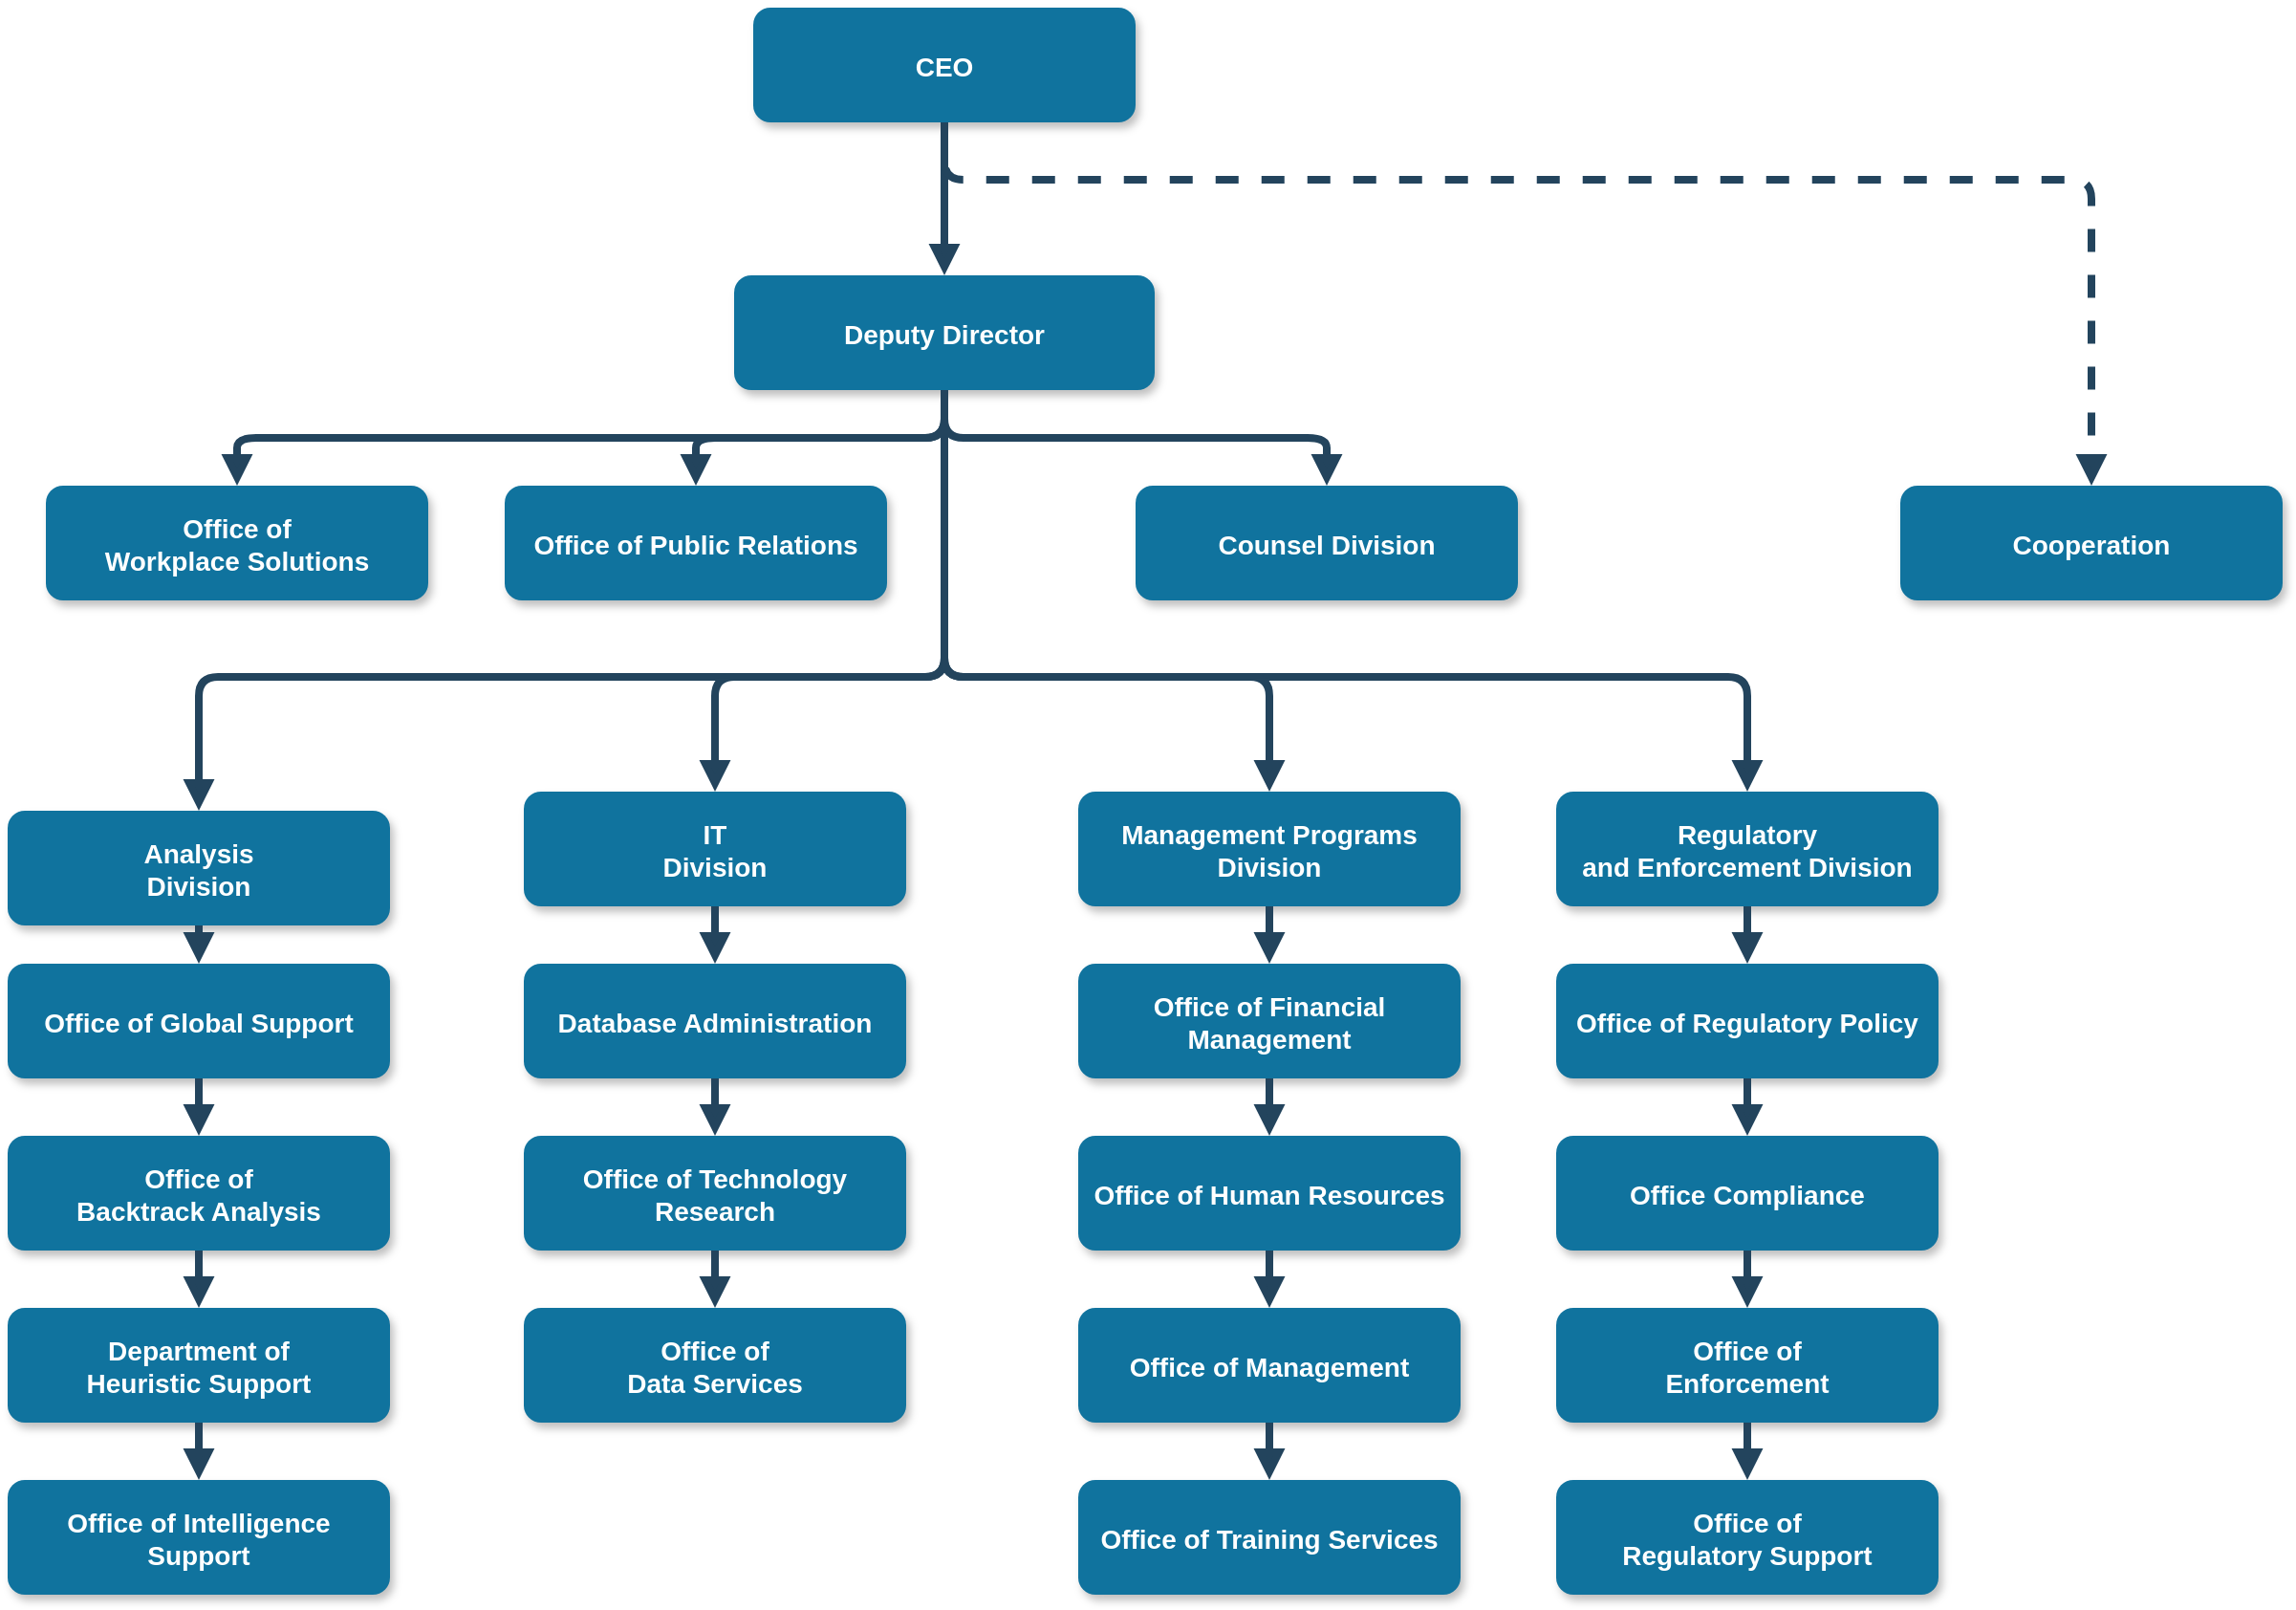 <mxfile version="27.1.4">
  <diagram name="第 1 页" id="kqHdrN4od0cBt-3KA9cu">
    <mxGraphModel dx="929" dy="610" grid="1" gridSize="10" guides="1" tooltips="1" connect="1" arrows="1" fold="1" page="1" pageScale="1" pageWidth="4681" pageHeight="3300" math="0" shadow="0">
      <root>
        <mxCell id="0" />
        <mxCell id="1" parent="0" />
        <mxCell id="o7C8HQMk-iR7qLr1qJ_h-2" value="CEO" style="rounded=1;fillColor=#10739E;strokeColor=none;shadow=1;gradientColor=none;fontStyle=1;fontColor=#FFFFFF;fontSize=14;" vertex="1" parent="1">
          <mxGeometry x="770" y="130" width="200" height="60" as="geometry" />
        </mxCell>
        <mxCell id="o7C8HQMk-iR7qLr1qJ_h-3" value="Deputy Director" style="rounded=1;fillColor=#10739E;strokeColor=none;shadow=1;gradientColor=none;fontStyle=1;fontColor=#FFFFFF;fontSize=14;" vertex="1" parent="1">
          <mxGeometry x="760" y="270" width="220" height="60" as="geometry" />
        </mxCell>
        <mxCell id="o7C8HQMk-iR7qLr1qJ_h-4" value="Office of &#xa;Workplace Solutions" style="rounded=1;fillColor=#10739E;strokeColor=none;shadow=1;gradientColor=none;fontStyle=1;fontColor=#FFFFFF;fontSize=14;" vertex="1" parent="1">
          <mxGeometry x="400" y="380" width="200" height="60" as="geometry" />
        </mxCell>
        <mxCell id="o7C8HQMk-iR7qLr1qJ_h-5" value="Office of Public Relations" style="rounded=1;fillColor=#10739E;strokeColor=none;shadow=1;gradientColor=none;fontStyle=1;fontColor=#FFFFFF;fontSize=14;" vertex="1" parent="1">
          <mxGeometry x="640" y="380" width="200" height="60" as="geometry" />
        </mxCell>
        <mxCell id="o7C8HQMk-iR7qLr1qJ_h-6" value="Counsel Division" style="rounded=1;fillColor=#10739E;strokeColor=none;shadow=1;gradientColor=none;fontStyle=1;fontColor=#FFFFFF;fontSize=14;" vertex="1" parent="1">
          <mxGeometry x="970" y="380" width="200" height="60" as="geometry" />
        </mxCell>
        <mxCell id="o7C8HQMk-iR7qLr1qJ_h-7" value="Cooperation" style="rounded=1;fillColor=#10739E;strokeColor=none;shadow=1;gradientColor=none;fontStyle=1;fontColor=#FFFFFF;fontSize=14;" vertex="1" parent="1">
          <mxGeometry x="1370" y="380" width="200" height="60" as="geometry" />
        </mxCell>
        <mxCell id="o7C8HQMk-iR7qLr1qJ_h-8" value="Analysis &#xa;Division" style="rounded=1;fillColor=#10739E;strokeColor=none;shadow=1;gradientColor=none;fontStyle=1;fontColor=#FFFFFF;fontSize=14;" vertex="1" parent="1">
          <mxGeometry x="380" y="550" width="200" height="60" as="geometry" />
        </mxCell>
        <mxCell id="o7C8HQMk-iR7qLr1qJ_h-9" value="Office of Global Support" style="rounded=1;fillColor=#10739E;strokeColor=none;shadow=1;gradientColor=none;fontStyle=1;fontColor=#FFFFFF;fontSize=14;" vertex="1" parent="1">
          <mxGeometry x="380" y="630" width="200" height="60" as="geometry" />
        </mxCell>
        <mxCell id="o7C8HQMk-iR7qLr1qJ_h-10" value="Office of &#xa;Backtrack Analysis" style="rounded=1;fillColor=#10739E;strokeColor=none;shadow=1;gradientColor=none;fontStyle=1;fontColor=#FFFFFF;fontSize=14;" vertex="1" parent="1">
          <mxGeometry x="380" y="720" width="200" height="60" as="geometry" />
        </mxCell>
        <mxCell id="o7C8HQMk-iR7qLr1qJ_h-11" value="Department of &#xa;Heuristic Support" style="rounded=1;fillColor=#10739E;strokeColor=none;shadow=1;gradientColor=none;fontStyle=1;fontColor=#FFFFFF;fontSize=14;" vertex="1" parent="1">
          <mxGeometry x="380" y="810" width="200" height="60" as="geometry" />
        </mxCell>
        <mxCell id="o7C8HQMk-iR7qLr1qJ_h-12" value="Office of Intelligence &#xa;Support" style="rounded=1;fillColor=#10739E;strokeColor=none;shadow=1;gradientColor=none;fontStyle=1;fontColor=#FFFFFF;fontSize=14;" vertex="1" parent="1">
          <mxGeometry x="380" y="900" width="200" height="60" as="geometry" />
        </mxCell>
        <mxCell id="o7C8HQMk-iR7qLr1qJ_h-13" value="IT&#xa;Division" style="rounded=1;fillColor=#10739E;strokeColor=none;shadow=1;gradientColor=none;fontStyle=1;fontColor=#FFFFFF;fontSize=14;" vertex="1" parent="1">
          <mxGeometry x="650" y="540" width="200" height="60" as="geometry" />
        </mxCell>
        <mxCell id="o7C8HQMk-iR7qLr1qJ_h-14" value="Database Administration" style="rounded=1;fillColor=#10739E;strokeColor=none;shadow=1;gradientColor=none;fontStyle=1;fontColor=#FFFFFF;fontSize=14;" vertex="1" parent="1">
          <mxGeometry x="650" y="630" width="200" height="60" as="geometry" />
        </mxCell>
        <mxCell id="o7C8HQMk-iR7qLr1qJ_h-15" value="Office of Technology &#xa;Research" style="rounded=1;fillColor=#10739E;strokeColor=none;shadow=1;gradientColor=none;fontStyle=1;fontColor=#FFFFFF;fontSize=14;" vertex="1" parent="1">
          <mxGeometry x="650" y="720" width="200" height="60" as="geometry" />
        </mxCell>
        <mxCell id="o7C8HQMk-iR7qLr1qJ_h-16" value="Office of&#xa;Data Services" style="rounded=1;fillColor=#10739E;strokeColor=none;shadow=1;gradientColor=none;fontStyle=1;fontColor=#FFFFFF;fontSize=14;" vertex="1" parent="1">
          <mxGeometry x="650" y="810" width="200" height="60" as="geometry" />
        </mxCell>
        <mxCell id="o7C8HQMk-iR7qLr1qJ_h-17" value="Management Programs &#xa;Division" style="rounded=1;fillColor=#10739E;strokeColor=none;shadow=1;gradientColor=none;fontStyle=1;fontColor=#FFFFFF;fontSize=14;" vertex="1" parent="1">
          <mxGeometry x="940" y="540" width="200" height="60" as="geometry" />
        </mxCell>
        <mxCell id="o7C8HQMk-iR7qLr1qJ_h-18" value="Office of Financial &#xa;Management" style="rounded=1;fillColor=#10739E;strokeColor=none;shadow=1;gradientColor=none;fontStyle=1;fontColor=#FFFFFF;fontSize=14;" vertex="1" parent="1">
          <mxGeometry x="940" y="630" width="200" height="60" as="geometry" />
        </mxCell>
        <mxCell id="o7C8HQMk-iR7qLr1qJ_h-19" value="Office of Human Resources" style="rounded=1;fillColor=#10739E;strokeColor=none;shadow=1;gradientColor=none;fontStyle=1;fontColor=#FFFFFF;fontSize=14;" vertex="1" parent="1">
          <mxGeometry x="940" y="720" width="200" height="60" as="geometry" />
        </mxCell>
        <mxCell id="o7C8HQMk-iR7qLr1qJ_h-20" value="Office of Management " style="rounded=1;fillColor=#10739E;strokeColor=none;shadow=1;gradientColor=none;fontStyle=1;fontColor=#FFFFFF;fontSize=14;" vertex="1" parent="1">
          <mxGeometry x="940" y="810" width="200" height="60" as="geometry" />
        </mxCell>
        <mxCell id="o7C8HQMk-iR7qLr1qJ_h-21" value="Office of Training Services" style="rounded=1;fillColor=#10739E;strokeColor=none;shadow=1;gradientColor=none;fontStyle=1;fontColor=#FFFFFF;fontSize=14;" vertex="1" parent="1">
          <mxGeometry x="940" y="900" width="200" height="60" as="geometry" />
        </mxCell>
        <mxCell id="o7C8HQMk-iR7qLr1qJ_h-22" value="Regulatory &#xa;and Enforcement Division" style="rounded=1;fillColor=#10739E;strokeColor=none;shadow=1;gradientColor=none;fontStyle=1;fontColor=#FFFFFF;fontSize=14;" vertex="1" parent="1">
          <mxGeometry x="1190" y="540" width="200" height="60" as="geometry" />
        </mxCell>
        <mxCell id="o7C8HQMk-iR7qLr1qJ_h-23" value="Office of Regulatory Policy" style="rounded=1;fillColor=#10739E;strokeColor=none;shadow=1;gradientColor=none;fontStyle=1;fontColor=#FFFFFF;fontSize=14;" vertex="1" parent="1">
          <mxGeometry x="1190" y="630" width="200" height="60" as="geometry" />
        </mxCell>
        <mxCell id="o7C8HQMk-iR7qLr1qJ_h-24" value="Office Compliance" style="rounded=1;fillColor=#10739E;strokeColor=none;shadow=1;gradientColor=none;fontStyle=1;fontColor=#FFFFFF;fontSize=14;" vertex="1" parent="1">
          <mxGeometry x="1190" y="720" width="200" height="60" as="geometry" />
        </mxCell>
        <mxCell id="o7C8HQMk-iR7qLr1qJ_h-25" value="Office of &#xa;Enforcement" style="rounded=1;fillColor=#10739E;strokeColor=none;shadow=1;gradientColor=none;fontStyle=1;fontColor=#FFFFFF;fontSize=14;" vertex="1" parent="1">
          <mxGeometry x="1190" y="810" width="200" height="60" as="geometry" />
        </mxCell>
        <mxCell id="o7C8HQMk-iR7qLr1qJ_h-26" value="Office of&#xa; Regulatory Support" style="rounded=1;fillColor=#10739E;strokeColor=none;shadow=1;gradientColor=none;fontStyle=1;fontColor=#FFFFFF;fontSize=14;" vertex="1" parent="1">
          <mxGeometry x="1190" y="900" width="200" height="60" as="geometry" />
        </mxCell>
        <mxCell id="o7C8HQMk-iR7qLr1qJ_h-27" value="" style="edgeStyle=elbowEdgeStyle;elbow=vertical;strokeWidth=4;endArrow=block;endFill=1;fontStyle=1;strokeColor=#23445D;" edge="1" parent="1" source="o7C8HQMk-iR7qLr1qJ_h-2" target="o7C8HQMk-iR7qLr1qJ_h-3">
          <mxGeometry x="22" y="165.5" width="100" height="100" as="geometry">
            <mxPoint x="120" y="190" as="sourcePoint" />
            <mxPoint x="220" y="90" as="targetPoint" />
          </mxGeometry>
        </mxCell>
        <mxCell id="o7C8HQMk-iR7qLr1qJ_h-28" value="" style="edgeStyle=elbowEdgeStyle;elbow=vertical;strokeWidth=4;endArrow=block;endFill=1;fontStyle=1;strokeColor=#23445D;" edge="1" parent="1" source="o7C8HQMk-iR7qLr1qJ_h-3" target="o7C8HQMk-iR7qLr1qJ_h-5">
          <mxGeometry x="22" y="165.5" width="100" height="100" as="geometry">
            <mxPoint x="120" y="190" as="sourcePoint" />
            <mxPoint x="220" y="90" as="targetPoint" />
          </mxGeometry>
        </mxCell>
        <mxCell id="o7C8HQMk-iR7qLr1qJ_h-29" value="" style="edgeStyle=elbowEdgeStyle;elbow=vertical;strokeWidth=4;endArrow=block;endFill=1;fontStyle=1;strokeColor=#23445D;" edge="1" parent="1" source="o7C8HQMk-iR7qLr1qJ_h-3" target="o7C8HQMk-iR7qLr1qJ_h-4">
          <mxGeometry x="22" y="165.5" width="100" height="100" as="geometry">
            <mxPoint x="120" y="190" as="sourcePoint" />
            <mxPoint x="220" y="90" as="targetPoint" />
          </mxGeometry>
        </mxCell>
        <mxCell id="o7C8HQMk-iR7qLr1qJ_h-30" value="" style="edgeStyle=elbowEdgeStyle;elbow=vertical;strokeWidth=4;endArrow=block;endFill=1;fontStyle=1;strokeColor=#23445D;" edge="1" parent="1" source="o7C8HQMk-iR7qLr1qJ_h-3" target="o7C8HQMk-iR7qLr1qJ_h-6">
          <mxGeometry x="22" y="165.5" width="100" height="100" as="geometry">
            <mxPoint x="120" y="190" as="sourcePoint" />
            <mxPoint x="220" y="90" as="targetPoint" />
          </mxGeometry>
        </mxCell>
        <mxCell id="o7C8HQMk-iR7qLr1qJ_h-31" value="" style="edgeStyle=elbowEdgeStyle;elbow=vertical;strokeWidth=4;endArrow=block;endFill=1;fontStyle=1;dashed=1;strokeColor=#23445D;" edge="1" parent="1" source="o7C8HQMk-iR7qLr1qJ_h-2" target="o7C8HQMk-iR7qLr1qJ_h-7">
          <mxGeometry x="22" y="165.5" width="100" height="100" as="geometry">
            <mxPoint x="120" y="190" as="sourcePoint" />
            <mxPoint x="220" y="90" as="targetPoint" />
            <Array as="points">
              <mxPoint x="1160" y="220" />
            </Array>
          </mxGeometry>
        </mxCell>
        <mxCell id="o7C8HQMk-iR7qLr1qJ_h-32" value="" style="edgeStyle=elbowEdgeStyle;elbow=vertical;strokeWidth=4;endArrow=block;endFill=1;fontStyle=1;strokeColor=#23445D;" edge="1" parent="1" source="o7C8HQMk-iR7qLr1qJ_h-3" target="o7C8HQMk-iR7qLr1qJ_h-8">
          <mxGeometry x="22" y="165.5" width="100" height="100" as="geometry">
            <mxPoint x="120" y="190" as="sourcePoint" />
            <mxPoint x="220" y="90" as="targetPoint" />
            <Array as="points">
              <mxPoint x="650" y="480" />
            </Array>
          </mxGeometry>
        </mxCell>
        <mxCell id="o7C8HQMk-iR7qLr1qJ_h-33" value="" style="edgeStyle=elbowEdgeStyle;elbow=vertical;strokeWidth=4;endArrow=block;endFill=1;fontStyle=1;strokeColor=#23445D;" edge="1" parent="1" source="o7C8HQMk-iR7qLr1qJ_h-3" target="o7C8HQMk-iR7qLr1qJ_h-22">
          <mxGeometry x="22" y="165.5" width="100" height="100" as="geometry">
            <mxPoint x="120" y="190" as="sourcePoint" />
            <mxPoint x="220" y="90" as="targetPoint" />
            <Array as="points">
              <mxPoint x="1070" y="480" />
            </Array>
          </mxGeometry>
        </mxCell>
        <mxCell id="o7C8HQMk-iR7qLr1qJ_h-34" value="" style="edgeStyle=elbowEdgeStyle;elbow=vertical;strokeWidth=4;endArrow=block;endFill=1;fontStyle=1;strokeColor=#23445D;" edge="1" parent="1" source="o7C8HQMk-iR7qLr1qJ_h-8" target="o7C8HQMk-iR7qLr1qJ_h-9">
          <mxGeometry x="62" y="165.5" width="100" height="100" as="geometry">
            <mxPoint x="160" y="190" as="sourcePoint" />
            <mxPoint x="260" y="90" as="targetPoint" />
          </mxGeometry>
        </mxCell>
        <mxCell id="o7C8HQMk-iR7qLr1qJ_h-35" value="" style="edgeStyle=elbowEdgeStyle;elbow=vertical;strokeWidth=4;endArrow=block;endFill=1;fontStyle=1;strokeColor=#23445D;" edge="1" parent="1" source="o7C8HQMk-iR7qLr1qJ_h-9" target="o7C8HQMk-iR7qLr1qJ_h-10">
          <mxGeometry x="62" y="175.5" width="100" height="100" as="geometry">
            <mxPoint x="160" y="200" as="sourcePoint" />
            <mxPoint x="260" y="100" as="targetPoint" />
          </mxGeometry>
        </mxCell>
        <mxCell id="o7C8HQMk-iR7qLr1qJ_h-36" value="" style="edgeStyle=elbowEdgeStyle;elbow=vertical;strokeWidth=4;endArrow=block;endFill=1;fontStyle=1;strokeColor=#23445D;" edge="1" parent="1" source="o7C8HQMk-iR7qLr1qJ_h-10" target="o7C8HQMk-iR7qLr1qJ_h-11">
          <mxGeometry x="62" y="185.5" width="100" height="100" as="geometry">
            <mxPoint x="160" y="210" as="sourcePoint" />
            <mxPoint x="260" y="110" as="targetPoint" />
          </mxGeometry>
        </mxCell>
        <mxCell id="o7C8HQMk-iR7qLr1qJ_h-37" value="" style="edgeStyle=elbowEdgeStyle;elbow=vertical;strokeWidth=4;endArrow=block;endFill=1;fontStyle=1;strokeColor=#23445D;" edge="1" parent="1" source="o7C8HQMk-iR7qLr1qJ_h-11" target="o7C8HQMk-iR7qLr1qJ_h-12">
          <mxGeometry x="62" y="195.5" width="100" height="100" as="geometry">
            <mxPoint x="160" y="220" as="sourcePoint" />
            <mxPoint x="260" y="120" as="targetPoint" />
          </mxGeometry>
        </mxCell>
        <mxCell id="o7C8HQMk-iR7qLr1qJ_h-38" value="" style="edgeStyle=elbowEdgeStyle;elbow=vertical;strokeWidth=4;endArrow=block;endFill=1;fontStyle=1;strokeColor=#23445D;" edge="1" parent="1" source="o7C8HQMk-iR7qLr1qJ_h-13" target="o7C8HQMk-iR7qLr1qJ_h-14">
          <mxGeometry x="62" y="165.5" width="100" height="100" as="geometry">
            <mxPoint x="160" y="190" as="sourcePoint" />
            <mxPoint x="260" y="90" as="targetPoint" />
          </mxGeometry>
        </mxCell>
        <mxCell id="o7C8HQMk-iR7qLr1qJ_h-39" value="" style="edgeStyle=elbowEdgeStyle;elbow=vertical;strokeWidth=4;endArrow=block;endFill=1;fontStyle=1;strokeColor=#23445D;" edge="1" parent="1" source="o7C8HQMk-iR7qLr1qJ_h-14" target="o7C8HQMk-iR7qLr1qJ_h-15">
          <mxGeometry x="62" y="175.5" width="100" height="100" as="geometry">
            <mxPoint x="160" y="200" as="sourcePoint" />
            <mxPoint x="260" y="100" as="targetPoint" />
          </mxGeometry>
        </mxCell>
        <mxCell id="o7C8HQMk-iR7qLr1qJ_h-40" value="" style="edgeStyle=elbowEdgeStyle;elbow=vertical;strokeWidth=4;endArrow=block;endFill=1;fontStyle=1;strokeColor=#23445D;" edge="1" parent="1" source="o7C8HQMk-iR7qLr1qJ_h-15" target="o7C8HQMk-iR7qLr1qJ_h-16">
          <mxGeometry x="62" y="185.5" width="100" height="100" as="geometry">
            <mxPoint x="160" y="210" as="sourcePoint" />
            <mxPoint x="260" y="110" as="targetPoint" />
          </mxGeometry>
        </mxCell>
        <mxCell id="o7C8HQMk-iR7qLr1qJ_h-41" value="" style="edgeStyle=elbowEdgeStyle;elbow=vertical;strokeWidth=4;endArrow=block;endFill=1;fontStyle=1;strokeColor=#23445D;" edge="1" parent="1" source="o7C8HQMk-iR7qLr1qJ_h-17" target="o7C8HQMk-iR7qLr1qJ_h-18">
          <mxGeometry x="72" y="165.5" width="100" height="100" as="geometry">
            <mxPoint x="170" y="190" as="sourcePoint" />
            <mxPoint x="270" y="90" as="targetPoint" />
          </mxGeometry>
        </mxCell>
        <mxCell id="o7C8HQMk-iR7qLr1qJ_h-42" value="" style="edgeStyle=elbowEdgeStyle;elbow=vertical;strokeWidth=4;endArrow=block;endFill=1;fontStyle=1;strokeColor=#23445D;" edge="1" parent="1" source="o7C8HQMk-iR7qLr1qJ_h-18" target="o7C8HQMk-iR7qLr1qJ_h-19">
          <mxGeometry x="72" y="175.5" width="100" height="100" as="geometry">
            <mxPoint x="170" y="200" as="sourcePoint" />
            <mxPoint x="270" y="100" as="targetPoint" />
          </mxGeometry>
        </mxCell>
        <mxCell id="o7C8HQMk-iR7qLr1qJ_h-43" value="" style="edgeStyle=elbowEdgeStyle;elbow=vertical;strokeWidth=4;endArrow=block;endFill=1;fontStyle=1;strokeColor=#23445D;" edge="1" parent="1" source="o7C8HQMk-iR7qLr1qJ_h-19" target="o7C8HQMk-iR7qLr1qJ_h-20">
          <mxGeometry x="72" y="185.5" width="100" height="100" as="geometry">
            <mxPoint x="170" y="210" as="sourcePoint" />
            <mxPoint x="270" y="110" as="targetPoint" />
          </mxGeometry>
        </mxCell>
        <mxCell id="o7C8HQMk-iR7qLr1qJ_h-44" value="" style="edgeStyle=elbowEdgeStyle;elbow=vertical;strokeWidth=4;endArrow=block;endFill=1;fontStyle=1;strokeColor=#23445D;" edge="1" parent="1" source="o7C8HQMk-iR7qLr1qJ_h-20" target="o7C8HQMk-iR7qLr1qJ_h-21">
          <mxGeometry x="72" y="195.5" width="100" height="100" as="geometry">
            <mxPoint x="170" y="220" as="sourcePoint" />
            <mxPoint x="270" y="120" as="targetPoint" />
          </mxGeometry>
        </mxCell>
        <mxCell id="o7C8HQMk-iR7qLr1qJ_h-45" value="" style="edgeStyle=elbowEdgeStyle;elbow=vertical;strokeWidth=4;endArrow=block;endFill=1;fontStyle=1;strokeColor=#23445D;" edge="1" parent="1" source="o7C8HQMk-iR7qLr1qJ_h-22" target="o7C8HQMk-iR7qLr1qJ_h-23">
          <mxGeometry x="72" y="165.5" width="100" height="100" as="geometry">
            <mxPoint x="170" y="190" as="sourcePoint" />
            <mxPoint x="270" y="90" as="targetPoint" />
          </mxGeometry>
        </mxCell>
        <mxCell id="o7C8HQMk-iR7qLr1qJ_h-46" value="" style="edgeStyle=elbowEdgeStyle;elbow=vertical;strokeWidth=4;endArrow=block;endFill=1;fontStyle=1;strokeColor=#23445D;" edge="1" parent="1" source="o7C8HQMk-iR7qLr1qJ_h-23" target="o7C8HQMk-iR7qLr1qJ_h-24">
          <mxGeometry x="72" y="175.5" width="100" height="100" as="geometry">
            <mxPoint x="170" y="200" as="sourcePoint" />
            <mxPoint x="270" y="100" as="targetPoint" />
          </mxGeometry>
        </mxCell>
        <mxCell id="o7C8HQMk-iR7qLr1qJ_h-47" value="" style="edgeStyle=elbowEdgeStyle;elbow=vertical;strokeWidth=4;endArrow=block;endFill=1;fontStyle=1;strokeColor=#23445D;" edge="1" parent="1" source="o7C8HQMk-iR7qLr1qJ_h-24" target="o7C8HQMk-iR7qLr1qJ_h-25">
          <mxGeometry x="72" y="185.5" width="100" height="100" as="geometry">
            <mxPoint x="170" y="210" as="sourcePoint" />
            <mxPoint x="270" y="110" as="targetPoint" />
          </mxGeometry>
        </mxCell>
        <mxCell id="o7C8HQMk-iR7qLr1qJ_h-48" value="" style="edgeStyle=elbowEdgeStyle;elbow=vertical;strokeWidth=4;endArrow=block;endFill=1;fontStyle=1;strokeColor=#23445D;" edge="1" parent="1" source="o7C8HQMk-iR7qLr1qJ_h-25" target="o7C8HQMk-iR7qLr1qJ_h-26">
          <mxGeometry x="72" y="195.5" width="100" height="100" as="geometry">
            <mxPoint x="170" y="220" as="sourcePoint" />
            <mxPoint x="270" y="120" as="targetPoint" />
          </mxGeometry>
        </mxCell>
        <mxCell id="o7C8HQMk-iR7qLr1qJ_h-49" value="" style="edgeStyle=elbowEdgeStyle;elbow=vertical;strokeWidth=4;endArrow=block;endFill=1;fontStyle=1;strokeColor=#23445D;" edge="1" parent="1" source="o7C8HQMk-iR7qLr1qJ_h-3" target="o7C8HQMk-iR7qLr1qJ_h-13">
          <mxGeometry x="22" y="165.5" width="100" height="100" as="geometry">
            <mxPoint x="120" y="190" as="sourcePoint" />
            <mxPoint x="220" y="90" as="targetPoint" />
            <Array as="points">
              <mxPoint x="750" y="480" />
            </Array>
          </mxGeometry>
        </mxCell>
        <mxCell id="o7C8HQMk-iR7qLr1qJ_h-50" value="" style="edgeStyle=elbowEdgeStyle;elbow=vertical;strokeWidth=4;endArrow=block;endFill=1;fontStyle=1;strokeColor=#23445D;" edge="1" parent="1" source="o7C8HQMk-iR7qLr1qJ_h-3" target="o7C8HQMk-iR7qLr1qJ_h-17">
          <mxGeometry x="22" y="165.5" width="100" height="100" as="geometry">
            <mxPoint x="120" y="190" as="sourcePoint" />
            <mxPoint x="220" y="90" as="targetPoint" />
            <Array as="points">
              <mxPoint x="1040" y="480" />
            </Array>
          </mxGeometry>
        </mxCell>
      </root>
    </mxGraphModel>
  </diagram>
</mxfile>
